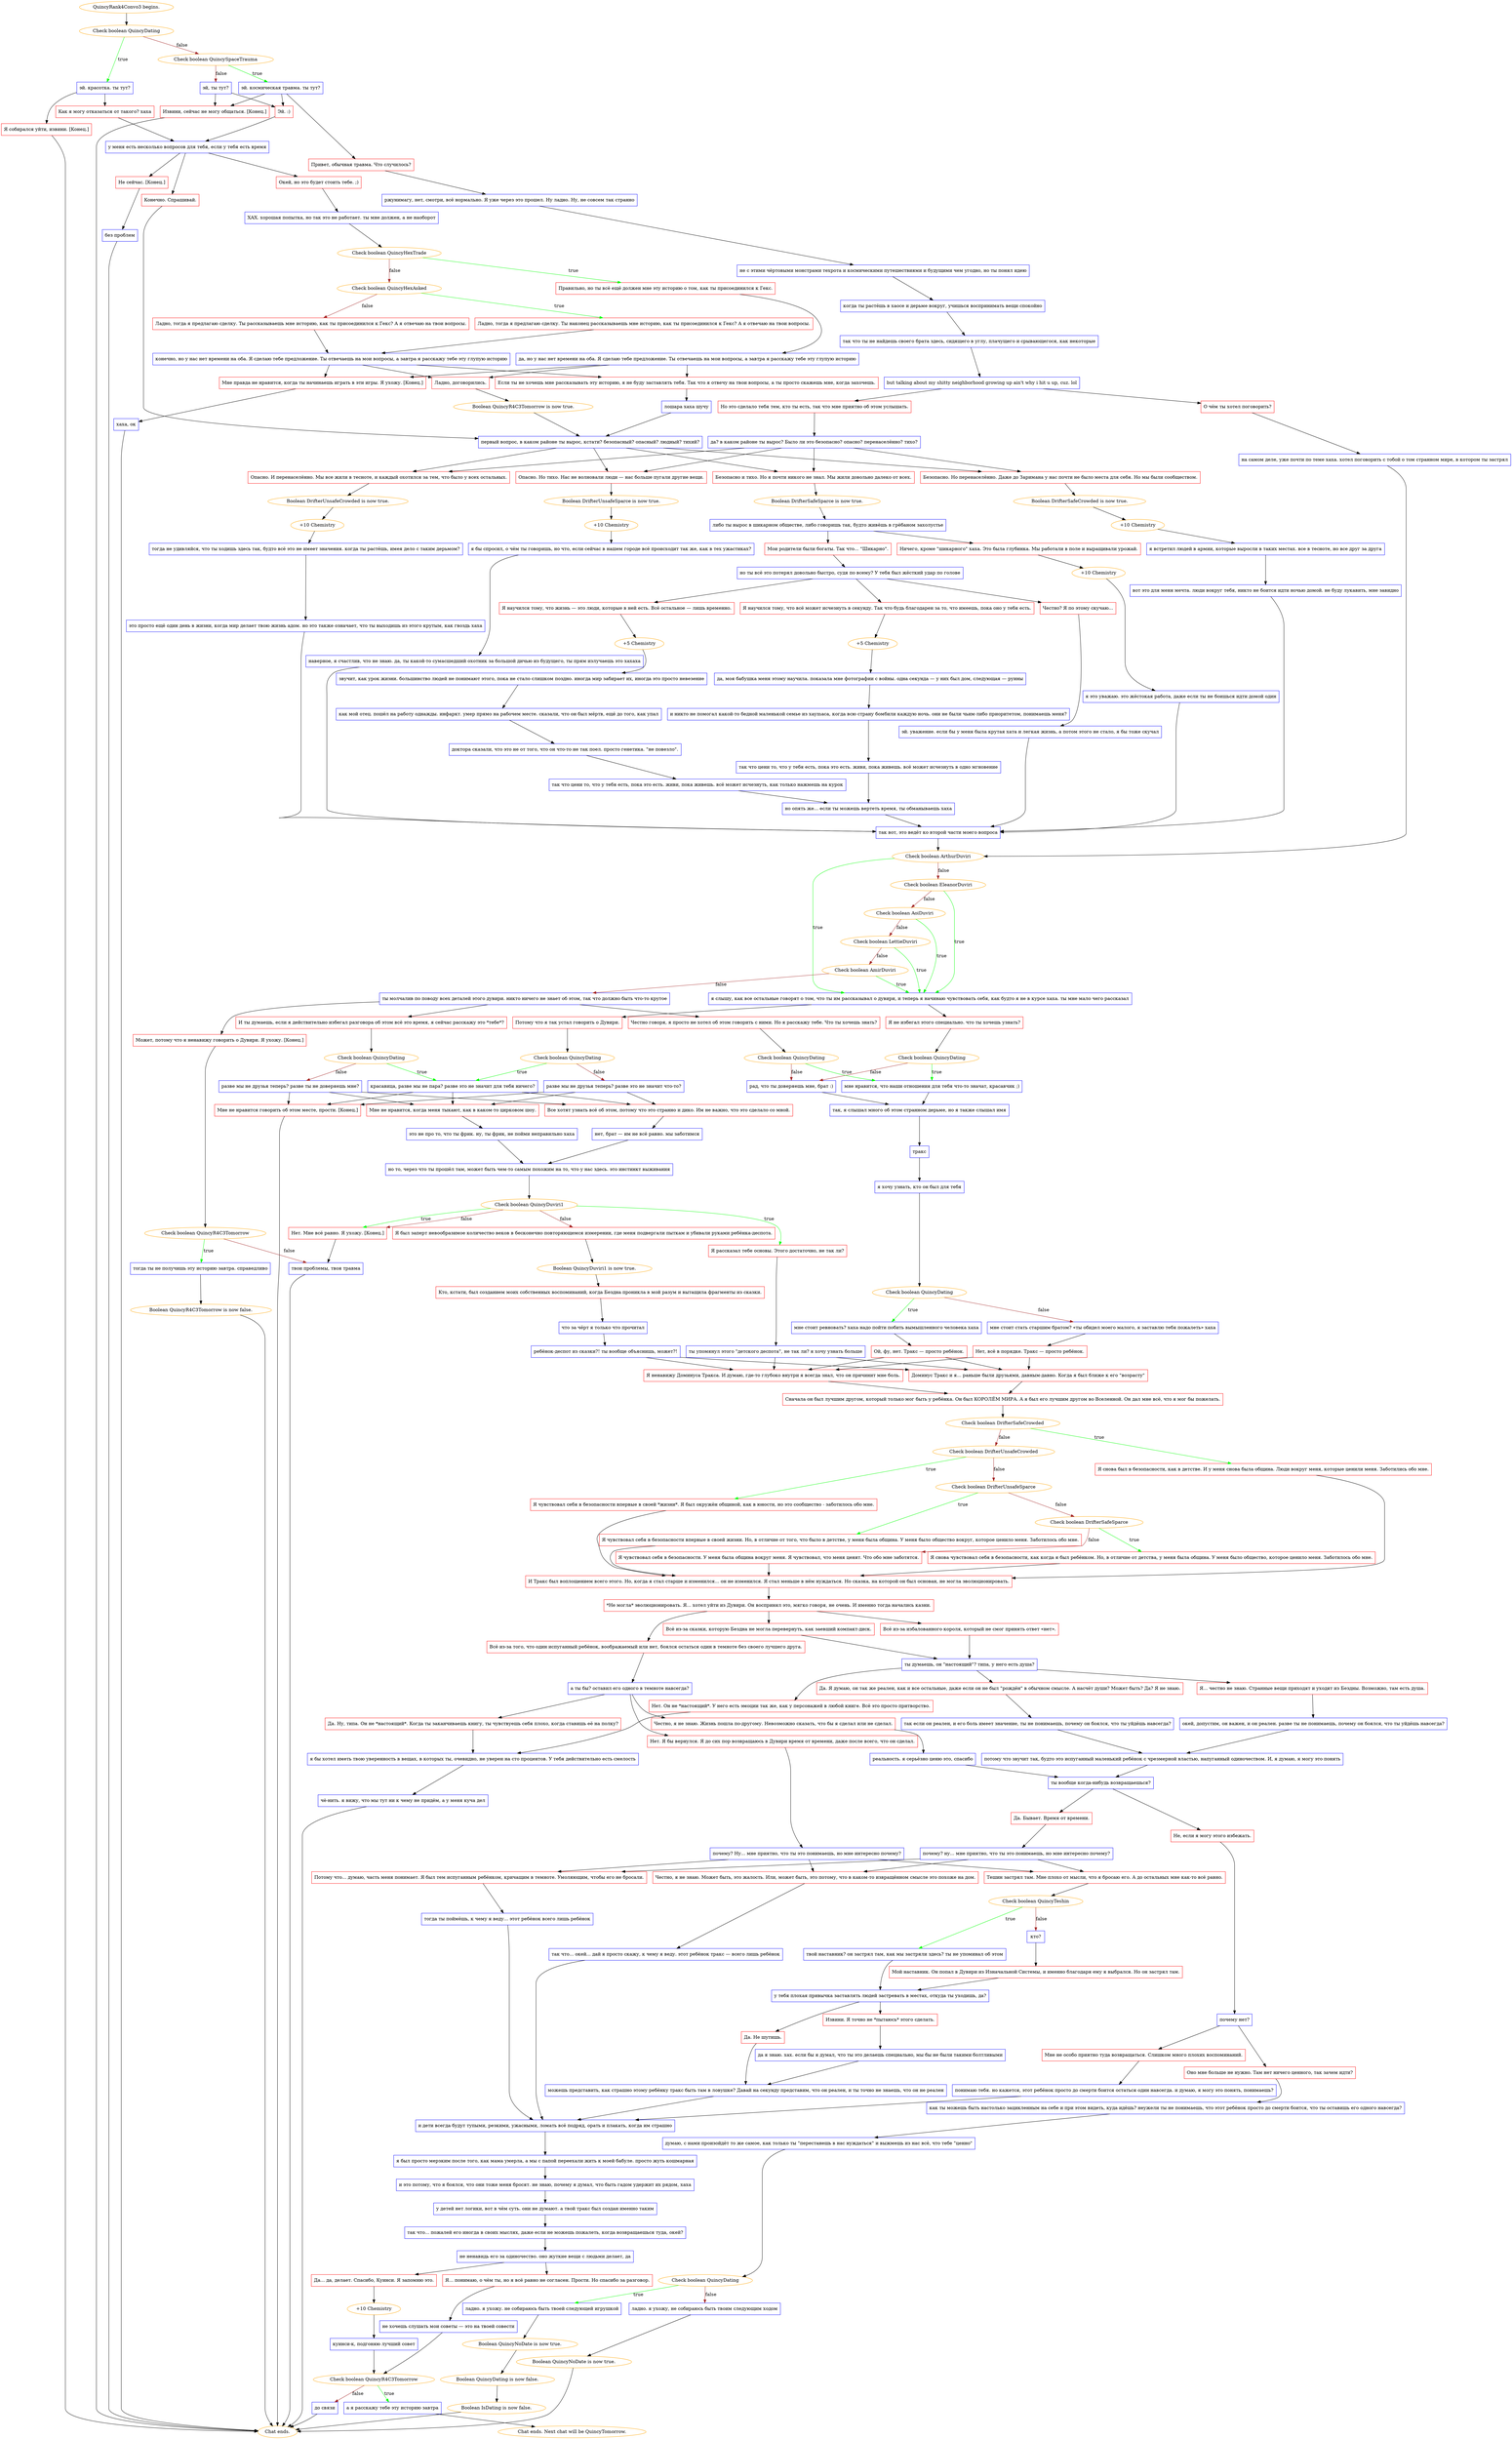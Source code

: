 digraph {
	"QuincyRank4Convo3 begins." [color=orange];
		"QuincyRank4Convo3 begins." -> j1110621203;
	j1110621203 [label="Check boolean QuincyDating",color=orange];
		j1110621203 -> j1169291591 [label=true,color=green];
		j1110621203 -> j1696378742 [label=false,color=brown];
	j1169291591 [label="эй. красотка. ты тут?",shape=box,color=blue];
		j1169291591 -> j3139789116;
		j1169291591 -> j268934925;
	j1696378742 [label="Check boolean QuincySpaceTrauma",color=orange];
		j1696378742 -> j3046080690 [label=true,color=green];
		j1696378742 -> j1722249047 [label=false,color=brown];
	j3139789116 [label="Как я могу отказаться от такого? хаха",shape=box,color=red];
		j3139789116 -> j3104948069;
	j268934925 [label="Я собирался уйти, извини. [Конец.]",shape=box,color=red];
		j268934925 -> "Chat ends.";
	j3046080690 [label="эй. космическая травма. ты тут?",shape=box,color=blue];
		j3046080690 -> j2215258694;
		j3046080690 -> j1266240915;
		j3046080690 -> j503472817;
	j1722249047 [label="эй, ты тут?",shape=box,color=blue];
		j1722249047 -> j1266240915;
		j1722249047 -> j503472817;
	j3104948069 [label="у меня есть несколько вопросов для тебя, если у тебя есть время",shape=box,color=blue];
		j3104948069 -> j666439381;
		j3104948069 -> j3213455140;
		j3104948069 -> j480969919;
	"Chat ends." [color=orange];
	j2215258694 [label="Привет, обычная травма. Что случилось?",shape=box,color=red];
		j2215258694 -> j4086439907;
	j1266240915 [label="Эй. :)",shape=box,color=red];
		j1266240915 -> j3104948069;
	j503472817 [label="Извини, сейчас не могу общаться. [Конец.]",shape=box,color=red];
		j503472817 -> "Chat ends.";
	j666439381 [label="Конечно. Спрашивай.",shape=box,color=red];
		j666439381 -> j1920545281;
	j3213455140 [label="Окей, но это будет стоить тебе. ;)",shape=box,color=red];
		j3213455140 -> j1925702955;
	j480969919 [label="Не сейчас. [Конец.]",shape=box,color=red];
		j480969919 -> j703539365;
	j4086439907 [label="ржунимагу, нет, смотри, всё нормально. Я уже через это прошел. Ну ладно. Ну, не совсем так странно",shape=box,color=blue];
		j4086439907 -> j1980149653;
	j1920545281 [label="первый вопрос, в каком районе ты вырос, кстати? безопасный? опасный? людный? тихий?",shape=box,color=blue];
		j1920545281 -> j3465920833;
		j1920545281 -> j3915644382;
		j1920545281 -> j3530908027;
		j1920545281 -> j460054849;
	j1925702955 [label="ХАХ. хорошая попытка, но так это не работает. ты мне должен, а не наоборот",shape=box,color=blue];
		j1925702955 -> j3044209487;
	j703539365 [label="без проблем",shape=box,color=blue];
		j703539365 -> "Chat ends.";
	j1980149653 [label="не с этими чёртовыми монстрами техрота и космическими путешествиями и будущими чем угодно, но ты понял идею",shape=box,color=blue];
		j1980149653 -> j2418493650;
	j3465920833 [label="Безопасно. Но перенаселённо. Даже до Заримана у нас почти не было места для себя. Но мы были сообществом.",shape=box,color=red];
		j3465920833 -> j3470863603;
	j3915644382 [label="Опасно. И перенаселённо. Мы все жили в тесноте, и каждый охотился за тем, что было у всех остальных.",shape=box,color=red];
		j3915644382 -> j246597897;
	j3530908027 [label="Опасно. Но тихо. Нас не волновали люди — нас больше пугали другие вещи.",shape=box,color=red];
		j3530908027 -> j3596225540;
	j460054849 [label="Безопасно и тихо. Но я почти никого не знал. Мы жили довольно далеко от всех.",shape=box,color=red];
		j460054849 -> j475176622;
	j3044209487 [label="Check boolean QuincyHexTrade",color=orange];
		j3044209487 -> j1396651644 [label=true,color=green];
		j3044209487 -> j2949866697 [label=false,color=brown];
	j2418493650 [label="когда ты растёшь в хаосе и дерьме вокруг, учишься воспринимать вещи спокойно",shape=box,color=blue];
		j2418493650 -> j2203083921;
	j3470863603 [label="Boolean DrifterSafeCrowded is now true.",color=orange];
		j3470863603 -> j564279547;
	j246597897 [label="Boolean DrifterUnsafeCrowded is now true.",color=orange];
		j246597897 -> j2193802077;
	j3596225540 [label="Boolean DrifterUnsafeSparce is now true.",color=orange];
		j3596225540 -> j2659576358;
	j475176622 [label="Boolean DrifterSafeSparce is now true.",color=orange];
		j475176622 -> j1542514403;
	j1396651644 [label="Правильно, но ты всё ещё должен мне эту историю о том, как ты присоединился к Гекс.",shape=box,color=red];
		j1396651644 -> j2611490884;
	j2949866697 [label="Check boolean QuincyHexAsked",color=orange];
		j2949866697 -> j3043497806 [label=true,color=green];
		j2949866697 -> j1570812910 [label=false,color=brown];
	j2203083921 [label="так что ты не найдешь своего брата здесь, сидящего в углу, плачущего и срывающегося, как некоторые",shape=box,color=blue];
		j2203083921 -> j3789167958;
	j564279547 [label="+10 Chemistry",color=orange];
		j564279547 -> j3339485783;
	j2193802077 [label="+10 Chemistry",color=orange];
		j2193802077 -> j1659709254;
	j2659576358 [label="+10 Chemistry",color=orange];
		j2659576358 -> j1678961923;
	j1542514403 [label="либо ты вырос в шикарном обществе, либо говоришь так, будто живёшь в грёбаном захолустье",shape=box,color=blue];
		j1542514403 -> j2268742806;
		j1542514403 -> j2521701242;
	j2611490884 [label="да, но у нас нет времени на оба. Я сделаю тебе предложение. Ты отвечаешь на мои вопросы, а завтра я расскажу тебе эту глупую историю",shape=box,color=blue];
		j2611490884 -> j234280925;
		j2611490884 -> j3325234609;
		j2611490884 -> j850664777;
	j3043497806 [label="Ладно, тогда я предлагаю сделку. Ты наконец рассказываешь мне историю, как ты присоединился к Гекс? А я отвечаю на твои вопросы.",shape=box,color=red];
		j3043497806 -> j77112989;
	j1570812910 [label="Ладно, тогда я предлагаю сделку. Ты рассказываешь мне историю, как ты присоединился к Гекс? А я отвечаю на твои вопросы.",shape=box,color=red];
		j1570812910 -> j77112989;
	j3789167958 [label="but talking about my shitty neighborhood growing up ain't why i hit u up, cuz. lol",shape=box,color=blue];
		j3789167958 -> j1707272894;
		j3789167958 -> j2867853288;
	j3339485783 [label="я встретил людей в армии, которые выросли в таких местах. все в тесноте, но все друг за друга",shape=box,color=blue];
		j3339485783 -> j411194480;
	j1659709254 [label="тогда не удивляйся, что ты ходишь здесь так, будто всё это не имеет значения. когда ты растёшь, имея дело с таким дерьмом?",shape=box,color=blue];
		j1659709254 -> j3241878946;
	j1678961923 [label="я бы спросил, о чём ты говоришь, но что, если сейчас в нашем городе всё происходит так же, как в тех ужастиках?",shape=box,color=blue];
		j1678961923 -> j1940247484;
	j2268742806 [label="Ничего, кроме \"шикарного\" хаха. Это была глубинка. Мы работали в поле и выращивали урожай.",shape=box,color=red];
		j2268742806 -> j914372476;
	j2521701242 [label="Мои родители были богаты. Так что... \"Шикарно\".",shape=box,color=red];
		j2521701242 -> j2103884609;
	j234280925 [label="Ладно, договорились.",shape=box,color=red];
		j234280925 -> j2240628273;
	j3325234609 [label="Если ты не хочешь мне рассказывать эту историю, я не буду заставлять тебя. Так что я отвечу на твои вопросы, а ты просто скажешь мне, когда захочешь.",shape=box,color=red];
		j3325234609 -> j3812999261;
	j850664777 [label="Мне правда не нравится, когда ты начинаешь играть в эти игры. Я ухожу. [Конец.]",shape=box,color=red];
		j850664777 -> j1152153607;
	j77112989 [label="конечно, но у нас нет времени на оба. Я сделаю тебе предложение. Ты отвечаешь на мои вопросы, а завтра я расскажу тебе эту глупую историю",shape=box,color=blue];
		j77112989 -> j234280925;
		j77112989 -> j3325234609;
		j77112989 -> j850664777;
	j1707272894 [label="О чём ты хотел поговорить?",shape=box,color=red];
		j1707272894 -> j2108342248;
	j2867853288 [label="Но это сделало тебя тем, кто ты есть, так что мне приятно об этом услышать.",shape=box,color=red];
		j2867853288 -> j2560896904;
	j411194480 [label="вот это для меня мечта. люди вокруг тебя, никто не боится идти ночью домой. не буду лукавить, мне завидно",shape=box,color=blue];
		j411194480 -> j3918943762;
	j3241878946 [label="это просто ещё один день в жизни, когда мир делает твою жизнь адом. но это также означает, что ты выходишь из этого крутым, как гвоздь хаха",shape=box,color=blue];
		j3241878946 -> j3918943762;
	j1940247484 [label="наверное, я счастлив, что не знаю. да, ты какой-то сумасшедший охотник за большой дичью из будущего, ты прям излучаешь это хахаха",shape=box,color=blue];
		j1940247484 -> j3918943762;
	j914372476 [label="+10 Chemistry",color=orange];
		j914372476 -> j376123679;
	j2103884609 [label="но ты всё это потерял довольно быстро, судя по всему? У тебя был жёсткий удар по голове",shape=box,color=blue];
		j2103884609 -> j2838117630;
		j2103884609 -> j982556198;
		j2103884609 -> j551404738;
	j2240628273 [label="Boolean QuincyR4C3Tomorrow is now true.",color=orange];
		j2240628273 -> j1920545281;
	j3812999261 [label="лошара хаха шучу",shape=box,color=blue];
		j3812999261 -> j1920545281;
	j1152153607 [label="хаха, ок",shape=box,color=blue];
		j1152153607 -> "Chat ends.";
	j2108342248 [label="на самом деле, уже почти по теме хаха. хотел поговорить с тобой о том странном мире, в котором ты застрял",shape=box,color=blue];
		j2108342248 -> j3208860544;
	j2560896904 [label="да? в каком районе ты вырос? Было ли это безопасно? опасно? перенаселённо? тихо?",shape=box,color=blue];
		j2560896904 -> j3465920833;
		j2560896904 -> j3915644382;
		j2560896904 -> j3530908027;
		j2560896904 -> j460054849;
	j3918943762 [label="так вот, это ведёт ко второй части моего вопроса",shape=box,color=blue];
		j3918943762 -> j3208860544;
	j376123679 [label="я это уважаю. это жёстокая работа, даже если ты не боишься идти домой один",shape=box,color=blue];
		j376123679 -> j3918943762;
	j2838117630 [label="Честно? Я по этому скучаю...",shape=box,color=red];
		j2838117630 -> j1500957694;
	j982556198 [label="Я научился тому, что всё может исчезнуть в секунду. Так что будь благодарен за то, что имеешь, пока оно у тебя есть.",shape=box,color=red];
		j982556198 -> j1905963056;
	j551404738 [label="Я научился тому, что жизнь — это люди, которые в ней есть. Всё остальное — лишь временно.",shape=box,color=red];
		j551404738 -> j461429698;
	j3208860544 [label="Check boolean ArthurDuviri",color=orange];
		j3208860544 -> j2425978982 [label=true,color=green];
		j3208860544 -> j2662897944 [label=false,color=brown];
	j1500957694 [label="эй. уважение. если бы у меня была крутая хата и легкая жизнь, а потом этого не стало, я бы тоже скучал",shape=box,color=blue];
		j1500957694 -> j3918943762;
	j1905963056 [label="+5 Chemistry",color=orange];
		j1905963056 -> j3429355518;
	j461429698 [label="+5 Chemistry",color=orange];
		j461429698 -> j1671001434;
	j2425978982 [label="я слышу, как все остальные говорят о том, что ты им рассказывал о дувири, и теперь я начинаю чувствовать себя, как будто я не в курсе хаха. ты мне мало чего рассказал",shape=box,color=blue];
		j2425978982 -> j2433346674;
		j2425978982 -> j1886663983;
	j2662897944 [label="Check boolean EleanorDuviri",color=orange];
		j2662897944 -> j2425978982 [label=true,color=green];
		j2662897944 -> j1761927700 [label=false,color=brown];
	j3429355518 [label="да, моя бабушка меня этому научила. показала мне фотографии с войны. одна секунда — у них был дом, следующая — руины",shape=box,color=blue];
		j3429355518 -> j489164496;
	j1671001434 [label="звучит, как урок жизни. большинство людей не понимают этого, пока не стало слишком поздно. иногда мир забирает их, иногда это просто невезение",shape=box,color=blue];
		j1671001434 -> j2298857827;
	j2433346674 [label="Я не избегал этого специально. что ты хочешь узнать?",shape=box,color=red];
		j2433346674 -> j4028258358;
	j1886663983 [label="Потому что я так устал говорить о Дувири.",shape=box,color=red];
		j1886663983 -> j3251882892;
	j1761927700 [label="Check boolean AoiDuviri",color=orange];
		j1761927700 -> j2425978982 [label=true,color=green];
		j1761927700 -> j2107879448 [label=false,color=brown];
	j489164496 [label="и никто не помогал какой-то бедной маленькой семье из xaymaca, когда всю страну бомбили каждую ночь. они не были чьим-либо приоритетом, понимаешь меня?",shape=box,color=blue];
		j489164496 -> j381293863;
	j2298857827 [label="как мой отец. пошёл на работу однажды. инфаркт. умер прямо на рабочем месте. сказали, что он был мёртв, ещё до того, как упал",shape=box,color=blue];
		j2298857827 -> j3739849574;
	j4028258358 [label="Check boolean QuincyDating",color=orange];
		j4028258358 -> j1006994637 [label=true,color=green];
		j4028258358 -> j544742625 [label=false,color=brown];
	j3251882892 [label="Check boolean QuincyDating",color=orange];
		j3251882892 -> j3414803290 [label=true,color=green];
		j3251882892 -> j797553401 [label=false,color=brown];
	j2107879448 [label="Check boolean LettieDuviri",color=orange];
		j2107879448 -> j2425978982 [label=true,color=green];
		j2107879448 -> j22861446 [label=false,color=brown];
	j381293863 [label="так что цени то, что у тебя есть, пока это есть. живи, пока живешь. всё может исчезнуть в одно мгновение",shape=box,color=blue];
		j381293863 -> j3911291715;
	j3739849574 [label="доктора сказали, что это не от того, что он что-то не так поел. просто генетика. \"не повезло\".",shape=box,color=blue];
		j3739849574 -> j1254837026;
	j1006994637 [label="мне нравится, что наши отношения для тебя что-то значат, красавчик ;)",shape=box,color=blue];
		j1006994637 -> j19948287;
	j544742625 [label="рад, что ты доверяешь мне, брат :)",shape=box,color=blue];
		j544742625 -> j19948287;
	j3414803290 [label="красавица, разве мы не пара? разве это не значит для тебя ничего?",shape=box,color=blue];
		j3414803290 -> j776062671;
		j3414803290 -> j3467228687;
		j3414803290 -> j2157567146;
	j797553401 [label="разве мы не друзья теперь? разве это не значит что-то?",shape=box,color=blue];
		j797553401 -> j776062671;
		j797553401 -> j3467228687;
		j797553401 -> j2157567146;
	j22861446 [label="Check boolean AmirDuviri",color=orange];
		j22861446 -> j2425978982 [label=true,color=green];
		j22861446 -> j1717730700 [label=false,color=brown];
	j3911291715 [label="но опять же... если ты можешь вертеть время, ты обманываешь хаха",shape=box,color=blue];
		j3911291715 -> j3918943762;
	j1254837026 [label="так что цени то, что у тебя есть, пока это есть. живи, пока живешь. всё может исчезнуть, как только нажмешь на курок",shape=box,color=blue];
		j1254837026 -> j3911291715;
	j19948287 [label="так, я слышал много об этом странном дерьме, но я также слышал имя",shape=box,color=blue];
		j19948287 -> j3292721225;
	j776062671 [label="Все хотят узнать всё об этом, потому что это странно и дико. Им не важно, что это сделало со мной.",shape=box,color=red];
		j776062671 -> j1426925469;
	j3467228687 [label="Мне не нравится, когда меня тыкают, как в каком-то цирковом шоу.",shape=box,color=red];
		j3467228687 -> j3129200097;
	j2157567146 [label="Мне не нравится говорить об этом месте, прости. [Конец.]",shape=box,color=red];
		j2157567146 -> "Chat ends.";
	j1717730700 [label="ты молчалив по поводу всех деталей этого дувири. никто ничего не знает об этом, так что должно быть что-то крутое",shape=box,color=blue];
		j1717730700 -> j811391383;
		j1717730700 -> j1490629808;
		j1717730700 -> j1532175531;
	j3292721225 [label="тракс",shape=box,color=blue];
		j3292721225 -> j1223531331;
	j1426925469 [label="нет, брат — им не всё равно. мы заботимся",shape=box,color=blue];
		j1426925469 -> j1670755753;
	j3129200097 [label="это не про то, что ты фрик. ну, ты фрик, не пойми неправильно хаха",shape=box,color=blue];
		j3129200097 -> j1670755753;
	j811391383 [label="Честно говоря, я просто не хотел об этом говорить с ними. Но я расскажу тебе. Что ты хочешь знать?",shape=box,color=red];
		j811391383 -> j4054018249;
	j1490629808 [label="И ты думаешь, если я действительно избегал разговора об этом всё это время, я сейчас расскажу это *тебе*?",shape=box,color=red];
		j1490629808 -> j980219118;
	j1532175531 [label="Может, потому что я ненавижу говорить о Дувири. Я ухожу. [Конец.]",shape=box,color=red];
		j1532175531 -> j1924226695;
	j1223531331 [label="я хочу узнать, кто он был для тебя",shape=box,color=blue];
		j1223531331 -> j3202204897;
	j1670755753 [label="но то, через что ты прошёл там, может быть чем-то самым похожим на то, что у нас здесь. это инстинкт выживания",shape=box,color=blue];
		j1670755753 -> j1122336832;
	j4054018249 [label="Check boolean QuincyDating",color=orange];
		j4054018249 -> j1006994637 [label=true,color=green];
		j4054018249 -> j544742625 [label=false,color=brown];
	j980219118 [label="Check boolean QuincyDating",color=orange];
		j980219118 -> j3414803290 [label=true,color=green];
		j980219118 -> j486975968 [label=false,color=brown];
	j1924226695 [label="Check boolean QuincyR4C3Tomorrow",color=orange];
		j1924226695 -> j285713991 [label=true,color=green];
		j1924226695 -> j1949702310 [label=false,color=brown];
	j3202204897 [label="Check boolean QuincyDating",color=orange];
		j3202204897 -> j401706237 [label=true,color=green];
		j3202204897 -> j239127895 [label=false,color=brown];
	j1122336832 [label="Check boolean QuincyDuviri1",color=orange];
		j1122336832 -> j1223762757 [label=true,color=green];
		j1122336832 -> j3133313071 [label=true,color=green];
		j1122336832 -> j94714628 [label=false,color=brown];
		j1122336832 -> j3133313071 [label=false,color=brown];
	j486975968 [label="разве мы не друзья теперь? разве ты не доверяешь мне?",shape=box,color=blue];
		j486975968 -> j776062671;
		j486975968 -> j3467228687;
		j486975968 -> j2157567146;
	j285713991 [label="тогда ты не получишь эту историю завтра. справедливо",shape=box,color=blue];
		j285713991 -> j6393619;
	j1949702310 [label="твои проблемы, твоя травма",shape=box,color=blue];
		j1949702310 -> "Chat ends.";
	j401706237 [label="мне стоит ревновать? хаха надо пойти побить вымышленного человека хаха",shape=box,color=blue];
		j401706237 -> j2298652337;
	j239127895 [label="мне стоит стать старшим братом? «ты обидел моего малого, я заставлю тебя пожалеть» хаха",shape=box,color=blue];
		j239127895 -> j2205265031;
	j1223762757 [label="Я рассказал тебе основы. Этого достаточно, не так ли?",shape=box,color=red];
		j1223762757 -> j1568864909;
	j3133313071 [label="Нет. Мне всё равно. Я ухожу. [Конец.]",shape=box,color=red];
		j3133313071 -> j1949702310;
	j94714628 [label="Я был заперт невообразимое количество веков в бесконечно повторяющемся измерении, где меня подвергали пыткам и убивали руками ребёнка-деспота.",shape=box,color=red];
		j94714628 -> j3449316395;
	j6393619 [label="Boolean QuincyR4C3Tomorrow is now false.",color=orange];
		j6393619 -> "Chat ends.";
	j2298652337 [label="Ой, фу, нет. Тракс — просто ребёнок.",shape=box,color=red];
		j2298652337 -> j996201530;
		j2298652337 -> j3791592029;
	j2205265031 [label="Нет, всё в порядке. Тракс — просто ребёнок.",shape=box,color=red];
		j2205265031 -> j3791592029;
		j2205265031 -> j996201530;
	j1568864909 [label="ты упомянул этого \"детского деспота\", не так ли? я хочу узнать больше",shape=box,color=blue];
		j1568864909 -> j3791592029;
		j1568864909 -> j996201530;
	j3449316395 [label="Boolean QuincyDuviri1 is now true.",color=orange];
		j3449316395 -> j1686606522;
	j996201530 [label="Я ненавижу Доминуcа Тракса. И думаю, где-то глубоко внутри я всегда знал, что он причинит мне боль.",shape=box,color=red];
		j996201530 -> j1084952273;
	j3791592029 [label="Доминус Тракс и я... раньше были друзьями, давным-давно. Когда я был ближе к его \"возрасту\"",shape=box,color=red];
		j3791592029 -> j1084952273;
	j1686606522 [label="Кто, кстати, был созданием моих собственных воспоминаний, когда Бездна проникла в мой разум и вытащила фрагменты из сказки.",shape=box,color=red];
		j1686606522 -> j3176724807;
	j1084952273 [label="Сначала он был лучшим другом, который только мог быть у ребёнка. Он был КОРОЛЁМ МИРА. А я был его лучшим другом во Вселенной. Он дал мне всё, что я мог бы пожелать.",shape=box,color=red];
		j1084952273 -> j2715939018;
	j3176724807 [label="что за чёрт я только что прочитал",shape=box,color=blue];
		j3176724807 -> j556051980;
	j2715939018 [label="Check boolean DrifterSafeCrowded",color=orange];
		j2715939018 -> j2520775968 [label=true,color=green];
		j2715939018 -> j1465014573 [label=false,color=brown];
	j556051980 [label="ребёнок-деспот из сказки?! ты вообще объяснишь, может?!",shape=box,color=blue];
		j556051980 -> j3791592029;
		j556051980 -> j996201530;
	j2520775968 [label="Я снова был в безопасности, как в детстве. И у меня снова была община. Люди вокруг меня, которые ценили меня. Заботились обо мне.",shape=box,color=red];
		j2520775968 -> j3828754523;
	j1465014573 [label="Check boolean DrifterUnsafeCrowded",color=orange];
		j1465014573 -> j771592572 [label=true,color=green];
		j1465014573 -> j2277290406 [label=false,color=brown];
	j3828754523 [label="И Тракс был воплощением всего этого. Но, когда я стал старше и изменился... он не изменился. Я стал меньше в нём нуждаться. Но сказка, на которой он был основан, не могла эволюционировать.",shape=box,color=red];
		j3828754523 -> j3552487504;
	j771592572 [label="Я чувствовал себя в безопасности впервые в своей *жизни*. Я был окружён общиной, как в юности, но это сообщество - заботилось обо мне.",shape=box,color=red];
		j771592572 -> j3828754523;
	j2277290406 [label="Check boolean DrifterUnsafeSparce",color=orange];
		j2277290406 -> j3093167820 [label=true,color=green];
		j2277290406 -> j3538777462 [label=false,color=brown];
	j3552487504 [label="*Не могла* эволюционировать. Я... хотел уйти из Дувири. Он воспринял это, мягко говоря, не очень. И именно тогда начались казни.",shape=box,color=red];
		j3552487504 -> j1368371113;
		j3552487504 -> j1601288581;
		j3552487504 -> j109692;
	j3093167820 [label="Я чувствовал себя в безопасности впервые в своей жизни. Но, в отличие от того, что было в детстве, у меня была община. У меня было общество вокруг, которое ценило меня. Заботилось обо мне.",shape=box,color=red];
		j3093167820 -> j3828754523;
	j3538777462 [label="Check boolean DrifterSafeSparce",color=orange];
		j3538777462 -> j3640830392 [label=true,color=green];
		j3538777462 -> j1131765545 [label=false,color=brown];
	j1368371113 [label="Всё из-за избалованного короля, который не смог принять ответ «нет».",shape=box,color=red];
		j1368371113 -> j2752822208;
	j1601288581 [label="Всё из-за сказки, которую Бездна не могла перевернуть, как заевший компакт-диск.",shape=box,color=red];
		j1601288581 -> j2752822208;
	j109692 [label="Всё из-за того, что один испуганный ребёнок, воображаемый или нет, боялся остаться один в темноте без своего лучшего друга.",shape=box,color=red];
		j109692 -> j3746131681;
	j3640830392 [label="Я снова чувствовал себя в безопасности, как когда я был ребёнком. Но, в отличие от детства, у меня была община. У меня было общество, которое ценило меня. Заботилось обо мне.",shape=box,color=red];
		j3640830392 -> j3828754523;
	j1131765545 [label="Я чувствовал себя в безопасности. У меня была община вокруг меня. Я чувствовал, что меня ценят. Что обо мне заботятся.",shape=box,color=red];
		j1131765545 -> j3828754523;
	j2752822208 [label="ты думаешь, он \"настоящий\"? типа, у него есть душа?",shape=box,color=blue];
		j2752822208 -> j3733442694;
		j2752822208 -> j3287678842;
		j2752822208 -> j2286226516;
	j3746131681 [label="а ты бы? оставил его одного в темноте навсегда?",shape=box,color=blue];
		j3746131681 -> j1141804562;
		j3746131681 -> j1943623182;
		j3746131681 -> j2025771009;
	j3733442694 [label="Да. Я думаю, он так же реален, как и все остальные, даже если он не был \"рождён\" в обычном смысле. А насчёт души? Может быть? Да? Я не знаю.",shape=box,color=red];
		j3733442694 -> j503545166;
	j3287678842 [label="Я... честно не знаю. Странные вещи приходят и уходят из Бездны. Возможно, там есть душа.",shape=box,color=red];
		j3287678842 -> j632288221;
	j2286226516 [label="Нет. Он не *настоящий*. У него есть эмоции так же, как у персонажей в любой книге. Всё это просто притворство.",shape=box,color=red];
		j2286226516 -> j1056058851;
	j1141804562 [label="Нет. Я бы вернулся. Я до сих пор возвращаюсь в Дувири время от времени, даже после всего, что он сделал.",shape=box,color=red];
		j1141804562 -> j1830747753;
	j1943623182 [label="Да. Ну, типа. Он не *настоящий*. Когда ты заканчиваешь книгу, ты чувствуешь себя плохо, когда ставишь её на полку?",shape=box,color=red];
		j1943623182 -> j1056058851;
	j2025771009 [label="Честно, я не знаю. Жизнь пошла по-другому. Невозможно сказать, что бы я сделал или не сделал.",shape=box,color=red];
		j2025771009 -> j2358107370;
	j503545166 [label="так если он реален, и его боль имеет значение, ты не понимаешь, почему он боялся, что ты уйдёшь навсегда?",shape=box,color=blue];
		j503545166 -> j337534878;
	j632288221 [label="окей, допустим, он важен, и он реален. разве ты не понимаешь, почему он боялся, что ты уйдёшь навсегда?",shape=box,color=blue];
		j632288221 -> j337534878;
	j1056058851 [label="я бы хотел иметь твою уверенность в вещах, в которых ты, очевидно, не уверен на сто процентов. У тебя действительно есть смелость",shape=box,color=blue];
		j1056058851 -> j466955589;
	j1830747753 [label="почему? Ну... мне приятно, что ты это понимаешь, но мне интересно почему?",shape=box,color=blue];
		j1830747753 -> j3541279143;
		j1830747753 -> j3159998081;
		j1830747753 -> j1270508438;
	j2358107370 [label="реальность. я серьёзно ценю это, спасибо",shape=box,color=blue];
		j2358107370 -> j1262015793;
	j337534878 [label="потому что звучит так, будто это испуганный маленький ребёнок с чрезмерной властью, напуганный одиночеством. И, я думаю, я могу это понять",shape=box,color=blue];
		j337534878 -> j1262015793;
	j466955589 [label="чё-нить. я вижу, что мы тут ни к чему не придём, а у меня куча дел",shape=box,color=blue];
		j466955589 -> "Chat ends.";
	j3541279143 [label="Потому что... думаю, часть меня понимает. Я был тем испуганным ребёнком, кричащим в темноте. Умоляющим, чтобы его не бросали.",shape=box,color=red];
		j3541279143 -> j1922381223;
	j3159998081 [label="Честно, я не знаю. Может быть, это жалость. Или, может быть, это потому, что в каком-то извращённом смысле это похоже на дом.",shape=box,color=red];
		j3159998081 -> j1355029759;
	j1270508438 [label="Тешин застрял там. Мне плохо от мысли, что я бросаю его. А до остальных мне как-то всё равно.",shape=box,color=red];
		j1270508438 -> j2789022856;
	j1262015793 [label="ты вообще когда-нибудь возвращаешься?",shape=box,color=blue];
		j1262015793 -> j4094688990;
		j1262015793 -> j1353805303;
	j1922381223 [label="тогда ты поймёшь, к чему я веду... этот ребёнок всего лишь ребёнок",shape=box,color=blue];
		j1922381223 -> j894421695;
	j1355029759 [label="так что... окей... дай я просто скажу, к чему я веду. этот ребёнок тракс — всего лишь ребёнок",shape=box,color=blue];
		j1355029759 -> j894421695;
	j2789022856 [label="Check boolean QuincyTeshin",color=orange];
		j2789022856 -> j1487885305 [label=true,color=green];
		j2789022856 -> j3345544708 [label=false,color=brown];
	j4094688990 [label="Да. Бывает. Время от времени.",shape=box,color=red];
		j4094688990 -> j4159247522;
	j1353805303 [label="Не, если я могу этого избежать.",shape=box,color=red];
		j1353805303 -> j3474299369;
	j894421695 [label="и дети всегда будут тупыми, резкими, ужасными, ломать всё подряд, орать и плакать, когда им страшно",shape=box,color=blue];
		j894421695 -> j1579645927;
	j1487885305 [label="твой наставник? он застрял там, как мы застряли здесь? ты не упоминал об этом",shape=box,color=blue];
		j1487885305 -> j2947436382;
	j3345544708 [label="кто?",shape=box,color=blue];
		j3345544708 -> j3592719560;
	j4159247522 [label="почему? ну... мне приятно, что ты это понимаешь, но мне интересно почему?",shape=box,color=blue];
		j4159247522 -> j1270508438;
		j4159247522 -> j3541279143;
		j4159247522 -> j3159998081;
	j3474299369 [label="почему нет?",shape=box,color=blue];
		j3474299369 -> j3293119510;
		j3474299369 -> j3544618545;
	j1579645927 [label="я был просто мерзким после того, как мама умерла, а мы с папой переехали жить к моей бабуле. просто жуть кошмарная",shape=box,color=blue];
		j1579645927 -> j3988746588;
	j2947436382 [label="у тебя плохая привычка заставлять людей застревать в местах, откуда ты уходишь, да?",shape=box,color=blue];
		j2947436382 -> j2760782555;
		j2947436382 -> j4140655754;
	j3592719560 [label="Мой наставник. Он попал в Дувири из Изначальной Системы, и именно благодаря ему я выбрался. Но он застрял там.",shape=box,color=red];
		j3592719560 -> j2947436382;
	j3293119510 [label="Мне не особо приятно туда возвращаться. Слишком много плохих воспоминаний.",shape=box,color=red];
		j3293119510 -> j2763521309;
	j3544618545 [label="Оно мне больше не нужно. Там нет ничего ценного, так зачем идти?",shape=box,color=red];
		j3544618545 -> j3503341647;
	j3988746588 [label="и это потому, что я боялся, что они тоже меня бросят. не знаю, почему я думал, что быть гадом удержит их рядом, хаха",shape=box,color=blue];
		j3988746588 -> j1364624660;
	j2760782555 [label="Да. Не шутишь.",shape=box,color=red];
		j2760782555 -> j111687134;
	j4140655754 [label="Извини. Я точно не *пытаюсь* этого сделать.",shape=box,color=red];
		j4140655754 -> j2061761930;
	j2763521309 [label="понимаю тебя. но кажется, этот ребёнок просто до смерти боится остаться один навсегда. и думаю, я могу это понять, понимаешь?",shape=box,color=blue];
		j2763521309 -> j894421695;
	j3503341647 [label="как ты можешь быть настолько зацикленным на себе и при этом видеть, куда идёшь? неужели ты не понимаешь, что этот ребёнок просто до смерти боится, что ты оставишь его одного навсегда?",shape=box,color=blue];
		j3503341647 -> j2472564140;
	j1364624660 [label="у детей нет логики, вот в чём суть. они не думают. а твой тракс был создан именно таким",shape=box,color=blue];
		j1364624660 -> j108756565;
	j111687134 [label="можешь представить, как страшно этому ребёнку тракс быть там в ловушке? Давай на секунду представим, что он реален, и ты точно не знаешь, что он не реален",shape=box,color=blue];
		j111687134 -> j894421695;
	j2061761930 [label="да я знаю. хах. если бы я думал, что ты это делаешь специально, мы бы не были такими болтливыми",shape=box,color=blue];
		j2061761930 -> j111687134;
	j2472564140 [label="думаю, с нами произойдёт то же самое, как только ты \"перестанешь в нас нуждаться\" и выжмешь из нас всё, что тебе \"ценно\"",shape=box,color=blue];
		j2472564140 -> j946669629;
	j108756565 [label="так что... пожалей его иногда в своих мыслях, даже если не можешь пожалеть, когда возвращаешься туда, окей?",shape=box,color=blue];
		j108756565 -> j3420073794;
	j946669629 [label="Check boolean QuincyDating",color=orange];
		j946669629 -> j1875779404 [label=true,color=green];
		j946669629 -> j2778312175 [label=false,color=brown];
	j3420073794 [label="не ненавидь его за одиночество. оно жуткие вещи с людьми делает, да",shape=box,color=blue];
		j3420073794 -> j368993121;
		j3420073794 -> j2877090351;
	j1875779404 [label="ладно. я ухожу. не собираюсь быть твоей следующей игрушкой",shape=box,color=blue];
		j1875779404 -> j2319655028;
	j2778312175 [label="ладно. я ухожу, не собираюсь быть твоим следующим ходом",shape=box,color=blue];
		j2778312175 -> j1862430602;
	j368993121 [label="Я... понимаю, о чём ты, но я всё равно не согласен. Прости. Но спасибо за разговор.",shape=box,color=red];
		j368993121 -> j1101434398;
	j2877090351 [label="Да... да, делает. Спасибо, Куинси. Я запомню это.",shape=box,color=red];
		j2877090351 -> j1363378750;
	j2319655028 [label="Boolean QuincyNoDate is now true.",color=orange];
		j2319655028 -> j1884175600;
	j1862430602 [label="Boolean QuincyNoDate is now true.",color=orange];
		j1862430602 -> "Chat ends.";
	j1101434398 [label="не хочешь слушать мои советы — это на твоей совести",shape=box,color=blue];
		j1101434398 -> j1847547513;
	j1363378750 [label="+10 Chemistry",color=orange];
		j1363378750 -> j4172142254;
	j1884175600 [label="Boolean QuincyDating is now false.",color=orange];
		j1884175600 -> j1242024027;
	j1847547513 [label="Check boolean QuincyR4C3Tomorrow",color=orange];
		j1847547513 -> j4170601263 [label=true,color=green];
		j1847547513 -> j1595219693 [label=false,color=brown];
	j4172142254 [label="куинси-к, подгоняю лучший совет",shape=box,color=blue];
		j4172142254 -> j1847547513;
	j1242024027 [label="Boolean IsDating is now false.",color=orange];
		j1242024027 -> "Chat ends.";
	j4170601263 [label="а я расскажу тебе эту историю завтра",shape=box,color=blue];
		j4170601263 -> "Chat ends. Next chat will be QuincyTomorrow.";
	j1595219693 [label="до связи",shape=box,color=blue];
		j1595219693 -> "Chat ends.";
	"Chat ends. Next chat will be QuincyTomorrow." [color=orange];
}